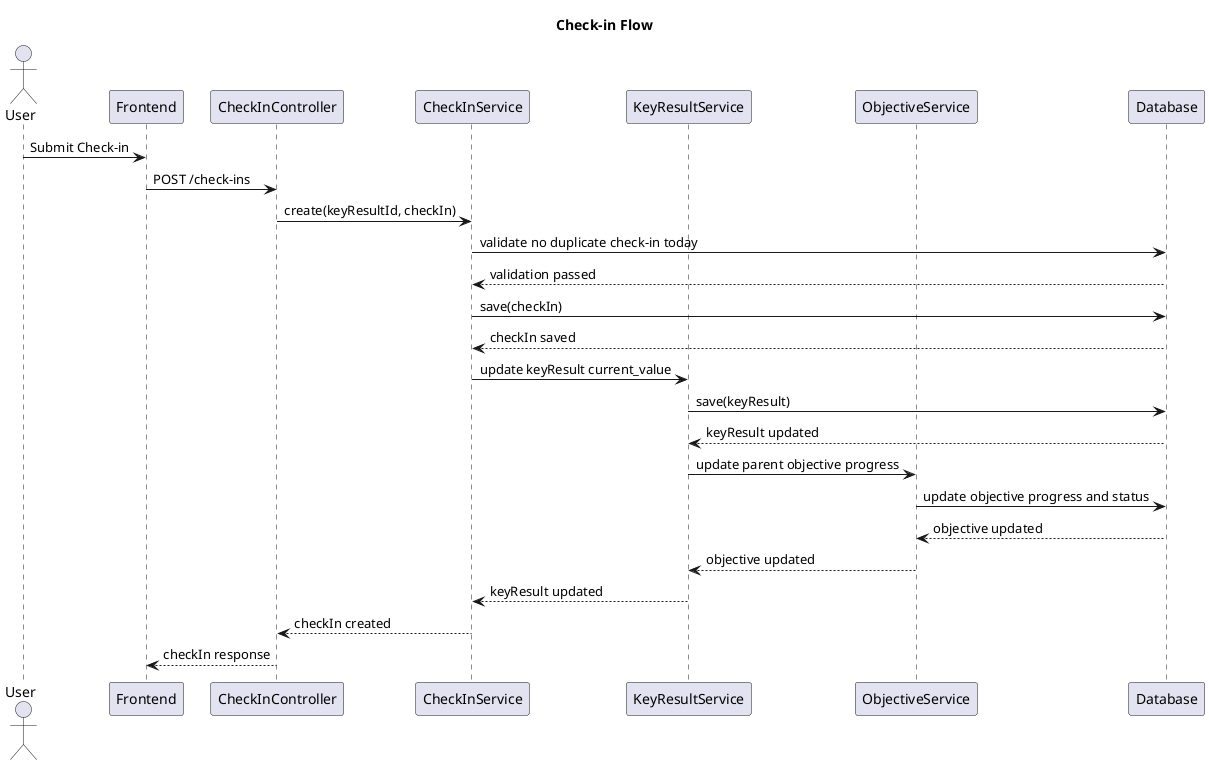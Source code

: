 @startuml CheckIn_Flow
title Check-in Flow

actor User
participant Frontend
participant "CheckInController" as CIC
participant "CheckInService" as CIS
participant "KeyResultService" as KRS
participant "ObjectiveService" as OS
participant Database

User -> Frontend: Submit Check-in
Frontend -> CIC: POST /check-ins
CIC -> CIS: create(keyResultId, checkIn)
CIS -> Database: validate no duplicate check-in today
Database --> CIS: validation passed
CIS -> Database: save(checkIn)
Database --> CIS: checkIn saved
CIS -> KRS: update keyResult current_value
KRS -> Database: save(keyResult)
Database --> KRS: keyResult updated
KRS -> OS: update parent objective progress
OS -> Database: update objective progress and status
Database --> OS: objective updated
OS --> KRS: objective updated
KRS --> CIS: keyResult updated
CIS --> CIC: checkIn created
CIC --> Frontend: checkIn response

@enduml

